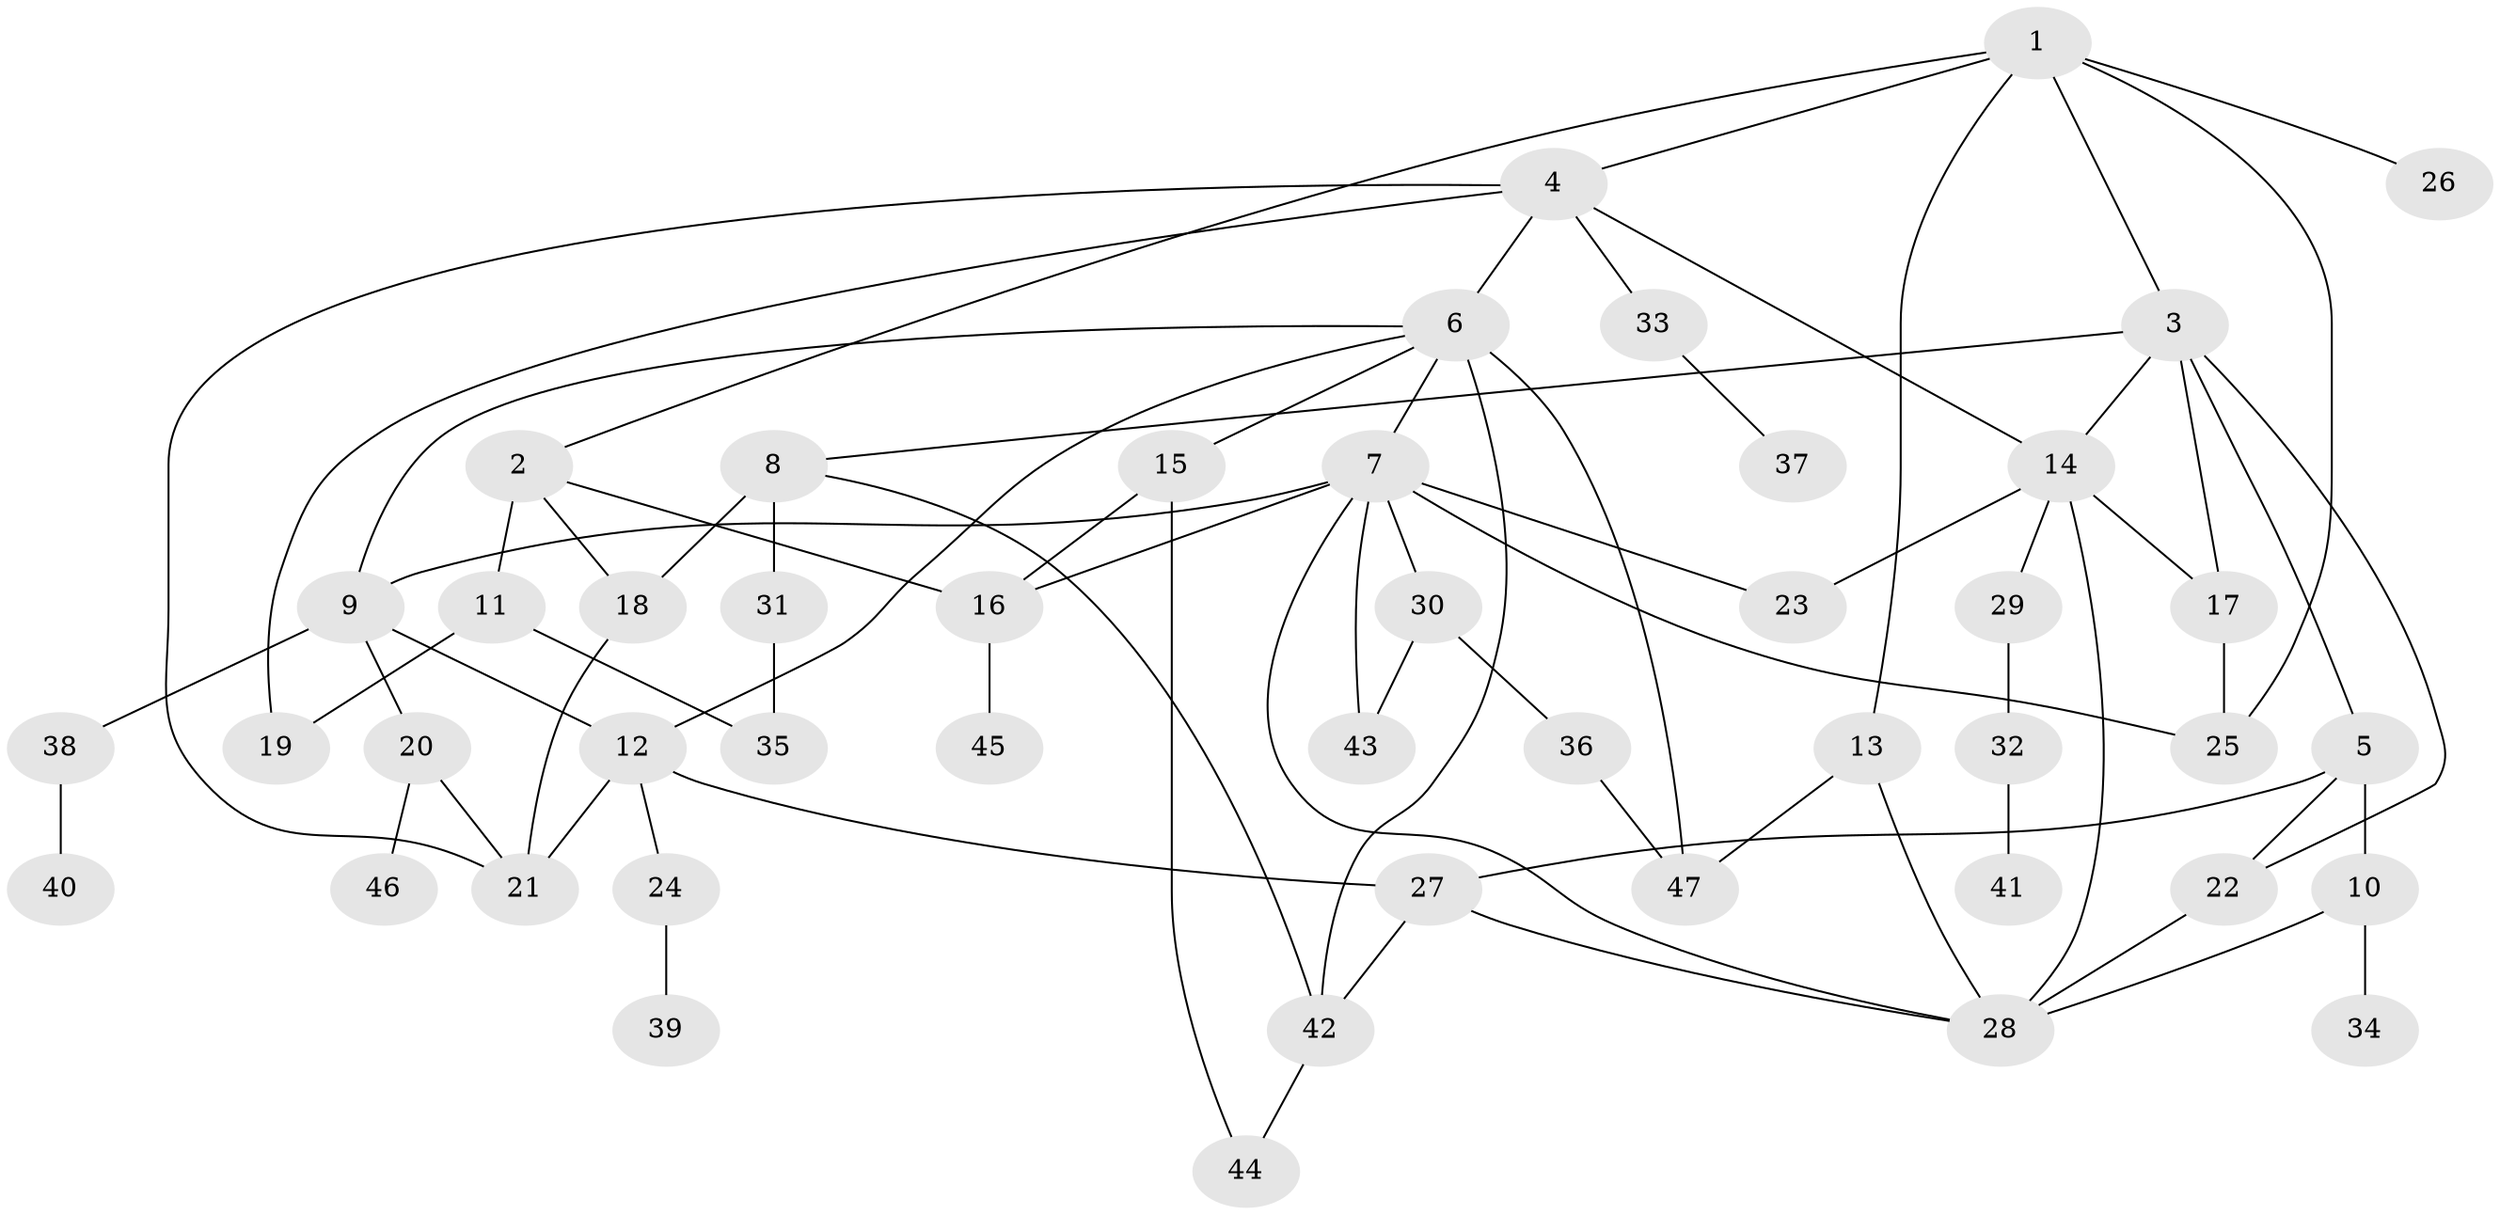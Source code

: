 // original degree distribution, {7: 0.0425531914893617, 4: 0.11702127659574468, 1: 0.23404255319148937, 3: 0.23404255319148937, 5: 0.0425531914893617, 2: 0.3191489361702128, 6: 0.010638297872340425}
// Generated by graph-tools (version 1.1) at 2025/34/03/09/25 02:34:31]
// undirected, 47 vertices, 74 edges
graph export_dot {
graph [start="1"]
  node [color=gray90,style=filled];
  1;
  2;
  3;
  4;
  5;
  6;
  7;
  8;
  9;
  10;
  11;
  12;
  13;
  14;
  15;
  16;
  17;
  18;
  19;
  20;
  21;
  22;
  23;
  24;
  25;
  26;
  27;
  28;
  29;
  30;
  31;
  32;
  33;
  34;
  35;
  36;
  37;
  38;
  39;
  40;
  41;
  42;
  43;
  44;
  45;
  46;
  47;
  1 -- 2 [weight=1.0];
  1 -- 3 [weight=1.0];
  1 -- 4 [weight=1.0];
  1 -- 13 [weight=1.0];
  1 -- 25 [weight=1.0];
  1 -- 26 [weight=1.0];
  2 -- 11 [weight=1.0];
  2 -- 16 [weight=1.0];
  2 -- 18 [weight=1.0];
  3 -- 5 [weight=1.0];
  3 -- 8 [weight=1.0];
  3 -- 14 [weight=1.0];
  3 -- 17 [weight=1.0];
  3 -- 22 [weight=1.0];
  4 -- 6 [weight=1.0];
  4 -- 14 [weight=1.0];
  4 -- 19 [weight=1.0];
  4 -- 21 [weight=1.0];
  4 -- 33 [weight=1.0];
  5 -- 10 [weight=1.0];
  5 -- 22 [weight=1.0];
  5 -- 27 [weight=1.0];
  6 -- 7 [weight=1.0];
  6 -- 9 [weight=1.0];
  6 -- 12 [weight=1.0];
  6 -- 15 [weight=1.0];
  6 -- 42 [weight=1.0];
  6 -- 47 [weight=2.0];
  7 -- 9 [weight=1.0];
  7 -- 16 [weight=1.0];
  7 -- 23 [weight=1.0];
  7 -- 25 [weight=1.0];
  7 -- 28 [weight=1.0];
  7 -- 30 [weight=1.0];
  7 -- 43 [weight=1.0];
  8 -- 18 [weight=1.0];
  8 -- 31 [weight=1.0];
  8 -- 42 [weight=1.0];
  9 -- 12 [weight=1.0];
  9 -- 20 [weight=1.0];
  9 -- 38 [weight=1.0];
  10 -- 28 [weight=1.0];
  10 -- 34 [weight=1.0];
  11 -- 19 [weight=1.0];
  11 -- 35 [weight=2.0];
  12 -- 21 [weight=1.0];
  12 -- 24 [weight=1.0];
  12 -- 27 [weight=1.0];
  13 -- 28 [weight=1.0];
  13 -- 47 [weight=1.0];
  14 -- 17 [weight=1.0];
  14 -- 23 [weight=1.0];
  14 -- 28 [weight=1.0];
  14 -- 29 [weight=1.0];
  15 -- 16 [weight=1.0];
  15 -- 44 [weight=1.0];
  16 -- 45 [weight=2.0];
  17 -- 25 [weight=1.0];
  18 -- 21 [weight=2.0];
  20 -- 21 [weight=1.0];
  20 -- 46 [weight=1.0];
  22 -- 28 [weight=1.0];
  24 -- 39 [weight=1.0];
  27 -- 28 [weight=1.0];
  27 -- 42 [weight=2.0];
  29 -- 32 [weight=1.0];
  30 -- 36 [weight=1.0];
  30 -- 43 [weight=2.0];
  31 -- 35 [weight=1.0];
  32 -- 41 [weight=1.0];
  33 -- 37 [weight=1.0];
  36 -- 47 [weight=1.0];
  38 -- 40 [weight=1.0];
  42 -- 44 [weight=1.0];
}
